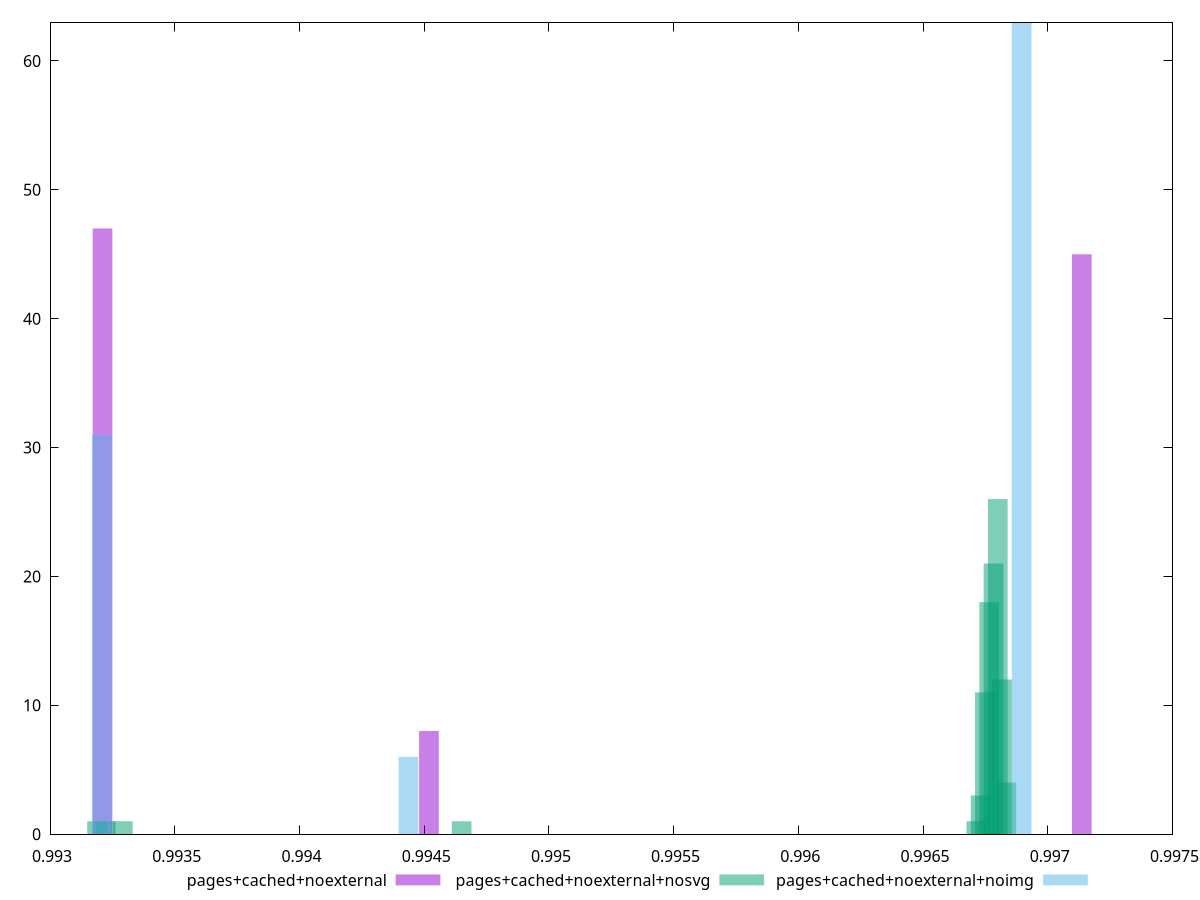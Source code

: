 $_pagesCachedNoexternal <<EOF
0.993210557399875 47
0.994519135209361 8
0.997136290828333 45
EOF
$_pagesCachedNoexternalNosvg <<EOF
0.9967307295634537 3
0.9967479240626527 11
0.9932230517268724 1
0.9967651185618516 18
0.9967823130610505 21
0.9967995075602494 26
0.9968167020594484 12
0.9967135350642548 1
0.9968338965586473 4
0.9946501951603834 1
0.9932918297236681 1
0.9931886627284745 1
EOF
$_pagesCachedNoexternalNoimg <<EOF
0.9968952028065841 63
0.993207551008286 31
0.9944367682743853 6
EOF
set key outside below
set terminal pngcairo
set output "report_00005_2020-11-02T22-26-11.212Z/first-cpu-idle/first-cpu-idle_pages+cached+noexternal_pages+cached+noexternal+nosvg_pages+cached+noexternal+noimg+hist.png"
set boxwidth 0.00007895256199716983
set style fill transparent solid 0.5 noborder
set yrange [0:63]
plot $_pagesCachedNoexternal title "pages+cached+noexternal" with boxes ,$_pagesCachedNoexternalNosvg title "pages+cached+noexternal+nosvg" with boxes ,$_pagesCachedNoexternalNoimg title "pages+cached+noexternal+noimg" with boxes ,